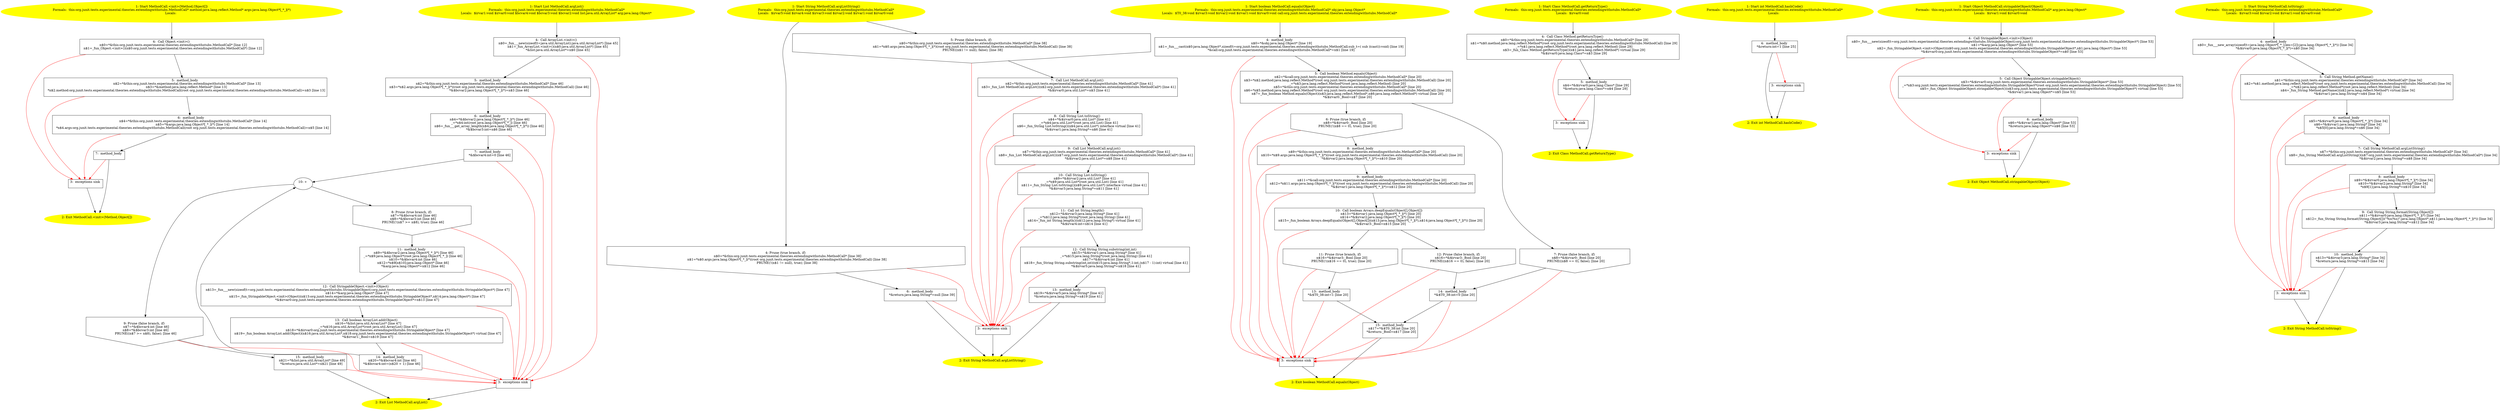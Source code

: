 /* @generated */
digraph cfg {
"org.junit.tests.experimental.theories.extendingwithstubs.MethodCall.<init>(java.lang.reflect.Method,.1503c65c2717744675a358bb148d974d_1" [label="1: Start MethodCall.<init>(Method,Object[])\nFormals:  this:org.junit.tests.experimental.theories.extendingwithstubs.MethodCall* method:java.lang.reflect.Method* args:java.lang.Object*[_*_](*)\nLocals:  \n  " color=yellow style=filled]
	

	 "org.junit.tests.experimental.theories.extendingwithstubs.MethodCall.<init>(java.lang.reflect.Method,.1503c65c2717744675a358bb148d974d_1" -> "org.junit.tests.experimental.theories.extendingwithstubs.MethodCall.<init>(java.lang.reflect.Method,.1503c65c2717744675a358bb148d974d_4" ;
"org.junit.tests.experimental.theories.extendingwithstubs.MethodCall.<init>(java.lang.reflect.Method,.1503c65c2717744675a358bb148d974d_2" [label="2: Exit MethodCall.<init>(Method,Object[]) \n  " color=yellow style=filled]
	

"org.junit.tests.experimental.theories.extendingwithstubs.MethodCall.<init>(java.lang.reflect.Method,.1503c65c2717744675a358bb148d974d_3" [label="3:  exceptions sink \n  " shape="box"]
	

	 "org.junit.tests.experimental.theories.extendingwithstubs.MethodCall.<init>(java.lang.reflect.Method,.1503c65c2717744675a358bb148d974d_3" -> "org.junit.tests.experimental.theories.extendingwithstubs.MethodCall.<init>(java.lang.reflect.Method,.1503c65c2717744675a358bb148d974d_2" ;
"org.junit.tests.experimental.theories.extendingwithstubs.MethodCall.<init>(java.lang.reflect.Method,.1503c65c2717744675a358bb148d974d_4" [label="4:  Call Object.<init>() \n   n$0=*&this:org.junit.tests.experimental.theories.extendingwithstubs.MethodCall* [line 12]\n  n$1=_fun_Object.<init>()(n$0:org.junit.tests.experimental.theories.extendingwithstubs.MethodCall*) [line 12]\n " shape="box"]
	

	 "org.junit.tests.experimental.theories.extendingwithstubs.MethodCall.<init>(java.lang.reflect.Method,.1503c65c2717744675a358bb148d974d_4" -> "org.junit.tests.experimental.theories.extendingwithstubs.MethodCall.<init>(java.lang.reflect.Method,.1503c65c2717744675a358bb148d974d_5" ;
	 "org.junit.tests.experimental.theories.extendingwithstubs.MethodCall.<init>(java.lang.reflect.Method,.1503c65c2717744675a358bb148d974d_4" -> "org.junit.tests.experimental.theories.extendingwithstubs.MethodCall.<init>(java.lang.reflect.Method,.1503c65c2717744675a358bb148d974d_3" [color="red" ];
"org.junit.tests.experimental.theories.extendingwithstubs.MethodCall.<init>(java.lang.reflect.Method,.1503c65c2717744675a358bb148d974d_5" [label="5:  method_body \n   n$2=*&this:org.junit.tests.experimental.theories.extendingwithstubs.MethodCall* [line 13]\n  n$3=*&method:java.lang.reflect.Method* [line 13]\n  *n$2.method:org.junit.tests.experimental.theories.extendingwithstubs.MethodCall(root org.junit.tests.experimental.theories.extendingwithstubs.MethodCall)=n$3 [line 13]\n " shape="box"]
	

	 "org.junit.tests.experimental.theories.extendingwithstubs.MethodCall.<init>(java.lang.reflect.Method,.1503c65c2717744675a358bb148d974d_5" -> "org.junit.tests.experimental.theories.extendingwithstubs.MethodCall.<init>(java.lang.reflect.Method,.1503c65c2717744675a358bb148d974d_6" ;
	 "org.junit.tests.experimental.theories.extendingwithstubs.MethodCall.<init>(java.lang.reflect.Method,.1503c65c2717744675a358bb148d974d_5" -> "org.junit.tests.experimental.theories.extendingwithstubs.MethodCall.<init>(java.lang.reflect.Method,.1503c65c2717744675a358bb148d974d_3" [color="red" ];
"org.junit.tests.experimental.theories.extendingwithstubs.MethodCall.<init>(java.lang.reflect.Method,.1503c65c2717744675a358bb148d974d_6" [label="6:  method_body \n   n$4=*&this:org.junit.tests.experimental.theories.extendingwithstubs.MethodCall* [line 14]\n  n$5=*&args:java.lang.Object*[_*_](*) [line 14]\n  *n$4.args:org.junit.tests.experimental.theories.extendingwithstubs.MethodCall(root org.junit.tests.experimental.theories.extendingwithstubs.MethodCall)=n$5 [line 14]\n " shape="box"]
	

	 "org.junit.tests.experimental.theories.extendingwithstubs.MethodCall.<init>(java.lang.reflect.Method,.1503c65c2717744675a358bb148d974d_6" -> "org.junit.tests.experimental.theories.extendingwithstubs.MethodCall.<init>(java.lang.reflect.Method,.1503c65c2717744675a358bb148d974d_7" ;
	 "org.junit.tests.experimental.theories.extendingwithstubs.MethodCall.<init>(java.lang.reflect.Method,.1503c65c2717744675a358bb148d974d_6" -> "org.junit.tests.experimental.theories.extendingwithstubs.MethodCall.<init>(java.lang.reflect.Method,.1503c65c2717744675a358bb148d974d_3" [color="red" ];
"org.junit.tests.experimental.theories.extendingwithstubs.MethodCall.<init>(java.lang.reflect.Method,.1503c65c2717744675a358bb148d974d_7" [label="7:  method_body \n  " shape="box"]
	

	 "org.junit.tests.experimental.theories.extendingwithstubs.MethodCall.<init>(java.lang.reflect.Method,.1503c65c2717744675a358bb148d974d_7" -> "org.junit.tests.experimental.theories.extendingwithstubs.MethodCall.<init>(java.lang.reflect.Method,.1503c65c2717744675a358bb148d974d_2" ;
	 "org.junit.tests.experimental.theories.extendingwithstubs.MethodCall.<init>(java.lang.reflect.Method,.1503c65c2717744675a358bb148d974d_7" -> "org.junit.tests.experimental.theories.extendingwithstubs.MethodCall.<init>(java.lang.reflect.Method,.1503c65c2717744675a358bb148d974d_3" [color="red" ];
"org.junit.tests.experimental.theories.extendingwithstubs.MethodCall.argList():java.util.List.7556eedf3f419938c607eb20c3691b15_1" [label="1: Start List MethodCall.argList()\nFormals:  this:org.junit.tests.experimental.theories.extendingwithstubs.MethodCall*\nLocals:  $irvar1:void $irvar0:void $bcvar4:void $bcvar3:void $bcvar2:void list:java.util.ArrayList* arg:java.lang.Object* \n  " color=yellow style=filled]
	

	 "org.junit.tests.experimental.theories.extendingwithstubs.MethodCall.argList():java.util.List.7556eedf3f419938c607eb20c3691b15_1" -> "org.junit.tests.experimental.theories.extendingwithstubs.MethodCall.argList():java.util.List.7556eedf3f419938c607eb20c3691b15_4" ;
"org.junit.tests.experimental.theories.extendingwithstubs.MethodCall.argList():java.util.List.7556eedf3f419938c607eb20c3691b15_2" [label="2: Exit List MethodCall.argList() \n  " color=yellow style=filled]
	

"org.junit.tests.experimental.theories.extendingwithstubs.MethodCall.argList():java.util.List.7556eedf3f419938c607eb20c3691b15_3" [label="3:  exceptions sink \n  " shape="box"]
	

	 "org.junit.tests.experimental.theories.extendingwithstubs.MethodCall.argList():java.util.List.7556eedf3f419938c607eb20c3691b15_3" -> "org.junit.tests.experimental.theories.extendingwithstubs.MethodCall.argList():java.util.List.7556eedf3f419938c607eb20c3691b15_2" ;
"org.junit.tests.experimental.theories.extendingwithstubs.MethodCall.argList():java.util.List.7556eedf3f419938c607eb20c3691b15_4" [label="4:  Call ArrayList.<init>() \n   n$0=_fun___new(sizeof(t=java.util.ArrayList):java.util.ArrayList*) [line 45]\n  n$1=_fun_ArrayList.<init>()(n$0:java.util.ArrayList*) [line 45]\n  *&list:java.util.ArrayList*=n$0 [line 45]\n " shape="box"]
	

	 "org.junit.tests.experimental.theories.extendingwithstubs.MethodCall.argList():java.util.List.7556eedf3f419938c607eb20c3691b15_4" -> "org.junit.tests.experimental.theories.extendingwithstubs.MethodCall.argList():java.util.List.7556eedf3f419938c607eb20c3691b15_5" ;
	 "org.junit.tests.experimental.theories.extendingwithstubs.MethodCall.argList():java.util.List.7556eedf3f419938c607eb20c3691b15_4" -> "org.junit.tests.experimental.theories.extendingwithstubs.MethodCall.argList():java.util.List.7556eedf3f419938c607eb20c3691b15_3" [color="red" ];
"org.junit.tests.experimental.theories.extendingwithstubs.MethodCall.argList():java.util.List.7556eedf3f419938c607eb20c3691b15_5" [label="5:  method_body \n   n$2=*&this:org.junit.tests.experimental.theories.extendingwithstubs.MethodCall* [line 46]\n  n$3=*n$2.args:java.lang.Object*[_*_](*)(root org.junit.tests.experimental.theories.extendingwithstubs.MethodCall) [line 46]\n  *&$bcvar2:java.lang.Object*[_*_](*)=n$3 [line 46]\n " shape="box"]
	

	 "org.junit.tests.experimental.theories.extendingwithstubs.MethodCall.argList():java.util.List.7556eedf3f419938c607eb20c3691b15_5" -> "org.junit.tests.experimental.theories.extendingwithstubs.MethodCall.argList():java.util.List.7556eedf3f419938c607eb20c3691b15_6" ;
	 "org.junit.tests.experimental.theories.extendingwithstubs.MethodCall.argList():java.util.List.7556eedf3f419938c607eb20c3691b15_5" -> "org.junit.tests.experimental.theories.extendingwithstubs.MethodCall.argList():java.util.List.7556eedf3f419938c607eb20c3691b15_3" [color="red" ];
"org.junit.tests.experimental.theories.extendingwithstubs.MethodCall.argList():java.util.List.7556eedf3f419938c607eb20c3691b15_6" [label="6:  method_body \n   n$4=*&$bcvar2:java.lang.Object*[_*_](*) [line 46]\n  _=*n$4:int(root java.lang.Object*[_*_]) [line 46]\n  n$6=_fun___get_array_length(n$4:java.lang.Object*[_*_](*)) [line 46]\n  *&$bcvar3:int=n$6 [line 46]\n " shape="box"]
	

	 "org.junit.tests.experimental.theories.extendingwithstubs.MethodCall.argList():java.util.List.7556eedf3f419938c607eb20c3691b15_6" -> "org.junit.tests.experimental.theories.extendingwithstubs.MethodCall.argList():java.util.List.7556eedf3f419938c607eb20c3691b15_7" ;
	 "org.junit.tests.experimental.theories.extendingwithstubs.MethodCall.argList():java.util.List.7556eedf3f419938c607eb20c3691b15_6" -> "org.junit.tests.experimental.theories.extendingwithstubs.MethodCall.argList():java.util.List.7556eedf3f419938c607eb20c3691b15_3" [color="red" ];
"org.junit.tests.experimental.theories.extendingwithstubs.MethodCall.argList():java.util.List.7556eedf3f419938c607eb20c3691b15_7" [label="7:  method_body \n   *&$bcvar4:int=0 [line 46]\n " shape="box"]
	

	 "org.junit.tests.experimental.theories.extendingwithstubs.MethodCall.argList():java.util.List.7556eedf3f419938c607eb20c3691b15_7" -> "org.junit.tests.experimental.theories.extendingwithstubs.MethodCall.argList():java.util.List.7556eedf3f419938c607eb20c3691b15_10" ;
	 "org.junit.tests.experimental.theories.extendingwithstubs.MethodCall.argList():java.util.List.7556eedf3f419938c607eb20c3691b15_7" -> "org.junit.tests.experimental.theories.extendingwithstubs.MethodCall.argList():java.util.List.7556eedf3f419938c607eb20c3691b15_3" [color="red" ];
"org.junit.tests.experimental.theories.extendingwithstubs.MethodCall.argList():java.util.List.7556eedf3f419938c607eb20c3691b15_8" [label="8: Prune (true branch, if) \n   n$7=*&$bcvar4:int [line 46]\n  n$8=*&$bcvar3:int [line 46]\n  PRUNE(!(n$7 >= n$8), true); [line 46]\n " shape="invhouse"]
	

	 "org.junit.tests.experimental.theories.extendingwithstubs.MethodCall.argList():java.util.List.7556eedf3f419938c607eb20c3691b15_8" -> "org.junit.tests.experimental.theories.extendingwithstubs.MethodCall.argList():java.util.List.7556eedf3f419938c607eb20c3691b15_11" ;
	 "org.junit.tests.experimental.theories.extendingwithstubs.MethodCall.argList():java.util.List.7556eedf3f419938c607eb20c3691b15_8" -> "org.junit.tests.experimental.theories.extendingwithstubs.MethodCall.argList():java.util.List.7556eedf3f419938c607eb20c3691b15_3" [color="red" ];
"org.junit.tests.experimental.theories.extendingwithstubs.MethodCall.argList():java.util.List.7556eedf3f419938c607eb20c3691b15_9" [label="9: Prune (false branch, if) \n   n$7=*&$bcvar4:int [line 46]\n  n$8=*&$bcvar3:int [line 46]\n  PRUNE((n$7 >= n$8), false); [line 46]\n " shape="invhouse"]
	

	 "org.junit.tests.experimental.theories.extendingwithstubs.MethodCall.argList():java.util.List.7556eedf3f419938c607eb20c3691b15_9" -> "org.junit.tests.experimental.theories.extendingwithstubs.MethodCall.argList():java.util.List.7556eedf3f419938c607eb20c3691b15_15" ;
	 "org.junit.tests.experimental.theories.extendingwithstubs.MethodCall.argList():java.util.List.7556eedf3f419938c607eb20c3691b15_9" -> "org.junit.tests.experimental.theories.extendingwithstubs.MethodCall.argList():java.util.List.7556eedf3f419938c607eb20c3691b15_3" [color="red" ];
"org.junit.tests.experimental.theories.extendingwithstubs.MethodCall.argList():java.util.List.7556eedf3f419938c607eb20c3691b15_10" [label="10: + \n  " ]
	

	 "org.junit.tests.experimental.theories.extendingwithstubs.MethodCall.argList():java.util.List.7556eedf3f419938c607eb20c3691b15_10" -> "org.junit.tests.experimental.theories.extendingwithstubs.MethodCall.argList():java.util.List.7556eedf3f419938c607eb20c3691b15_8" ;
	 "org.junit.tests.experimental.theories.extendingwithstubs.MethodCall.argList():java.util.List.7556eedf3f419938c607eb20c3691b15_10" -> "org.junit.tests.experimental.theories.extendingwithstubs.MethodCall.argList():java.util.List.7556eedf3f419938c607eb20c3691b15_9" ;
"org.junit.tests.experimental.theories.extendingwithstubs.MethodCall.argList():java.util.List.7556eedf3f419938c607eb20c3691b15_11" [label="11:  method_body \n   n$9=*&$bcvar2:java.lang.Object*[_*_](*) [line 46]\n  _=*n$9:java.lang.Object*(root java.lang.Object*[_*_]) [line 46]\n  n$10=*&$bcvar4:int [line 46]\n  n$12=*n$9[n$10]:java.lang.Object* [line 46]\n  *&arg:java.lang.Object*=n$12 [line 46]\n " shape="box"]
	

	 "org.junit.tests.experimental.theories.extendingwithstubs.MethodCall.argList():java.util.List.7556eedf3f419938c607eb20c3691b15_11" -> "org.junit.tests.experimental.theories.extendingwithstubs.MethodCall.argList():java.util.List.7556eedf3f419938c607eb20c3691b15_12" ;
	 "org.junit.tests.experimental.theories.extendingwithstubs.MethodCall.argList():java.util.List.7556eedf3f419938c607eb20c3691b15_11" -> "org.junit.tests.experimental.theories.extendingwithstubs.MethodCall.argList():java.util.List.7556eedf3f419938c607eb20c3691b15_3" [color="red" ];
"org.junit.tests.experimental.theories.extendingwithstubs.MethodCall.argList():java.util.List.7556eedf3f419938c607eb20c3691b15_12" [label="12:  Call StringableObject.<init>(Object) \n   n$13=_fun___new(sizeof(t=org.junit.tests.experimental.theories.extendingwithstubs.StringableObject):org.junit.tests.experimental.theories.extendingwithstubs.StringableObject*) [line 47]\n  n$14=*&arg:java.lang.Object* [line 47]\n  n$15=_fun_StringableObject.<init>(Object)(n$13:org.junit.tests.experimental.theories.extendingwithstubs.StringableObject*,n$14:java.lang.Object*) [line 47]\n  *&$irvar0:org.junit.tests.experimental.theories.extendingwithstubs.StringableObject*=n$13 [line 47]\n " shape="box"]
	

	 "org.junit.tests.experimental.theories.extendingwithstubs.MethodCall.argList():java.util.List.7556eedf3f419938c607eb20c3691b15_12" -> "org.junit.tests.experimental.theories.extendingwithstubs.MethodCall.argList():java.util.List.7556eedf3f419938c607eb20c3691b15_13" ;
	 "org.junit.tests.experimental.theories.extendingwithstubs.MethodCall.argList():java.util.List.7556eedf3f419938c607eb20c3691b15_12" -> "org.junit.tests.experimental.theories.extendingwithstubs.MethodCall.argList():java.util.List.7556eedf3f419938c607eb20c3691b15_3" [color="red" ];
"org.junit.tests.experimental.theories.extendingwithstubs.MethodCall.argList():java.util.List.7556eedf3f419938c607eb20c3691b15_13" [label="13:  Call boolean ArrayList.add(Object) \n   n$16=*&list:java.util.ArrayList* [line 47]\n  _=*n$16:java.util.ArrayList*(root java.util.ArrayList) [line 47]\n  n$18=*&$irvar0:org.junit.tests.experimental.theories.extendingwithstubs.StringableObject* [line 47]\n  n$19=_fun_boolean ArrayList.add(Object)(n$16:java.util.ArrayList*,n$18:org.junit.tests.experimental.theories.extendingwithstubs.StringableObject*) virtual [line 47]\n  *&$irvar1:_Bool=n$19 [line 47]\n " shape="box"]
	

	 "org.junit.tests.experimental.theories.extendingwithstubs.MethodCall.argList():java.util.List.7556eedf3f419938c607eb20c3691b15_13" -> "org.junit.tests.experimental.theories.extendingwithstubs.MethodCall.argList():java.util.List.7556eedf3f419938c607eb20c3691b15_14" ;
	 "org.junit.tests.experimental.theories.extendingwithstubs.MethodCall.argList():java.util.List.7556eedf3f419938c607eb20c3691b15_13" -> "org.junit.tests.experimental.theories.extendingwithstubs.MethodCall.argList():java.util.List.7556eedf3f419938c607eb20c3691b15_3" [color="red" ];
"org.junit.tests.experimental.theories.extendingwithstubs.MethodCall.argList():java.util.List.7556eedf3f419938c607eb20c3691b15_14" [label="14:  method_body \n   n$20=*&$bcvar4:int [line 46]\n  *&$bcvar4:int=(n$20 + 1) [line 46]\n " shape="box"]
	

	 "org.junit.tests.experimental.theories.extendingwithstubs.MethodCall.argList():java.util.List.7556eedf3f419938c607eb20c3691b15_14" -> "org.junit.tests.experimental.theories.extendingwithstubs.MethodCall.argList():java.util.List.7556eedf3f419938c607eb20c3691b15_10" ;
	 "org.junit.tests.experimental.theories.extendingwithstubs.MethodCall.argList():java.util.List.7556eedf3f419938c607eb20c3691b15_14" -> "org.junit.tests.experimental.theories.extendingwithstubs.MethodCall.argList():java.util.List.7556eedf3f419938c607eb20c3691b15_3" [color="red" ];
"org.junit.tests.experimental.theories.extendingwithstubs.MethodCall.argList():java.util.List.7556eedf3f419938c607eb20c3691b15_15" [label="15:  method_body \n   n$21=*&list:java.util.ArrayList* [line 49]\n  *&return:java.util.List*=n$21 [line 49]\n " shape="box"]
	

	 "org.junit.tests.experimental.theories.extendingwithstubs.MethodCall.argList():java.util.List.7556eedf3f419938c607eb20c3691b15_15" -> "org.junit.tests.experimental.theories.extendingwithstubs.MethodCall.argList():java.util.List.7556eedf3f419938c607eb20c3691b15_2" ;
	 "org.junit.tests.experimental.theories.extendingwithstubs.MethodCall.argList():java.util.List.7556eedf3f419938c607eb20c3691b15_15" -> "org.junit.tests.experimental.theories.extendingwithstubs.MethodCall.argList():java.util.List.7556eedf3f419938c607eb20c3691b15_3" [color="red" ];
"org.junit.tests.experimental.theories.extendingwithstubs.MethodCall.argListString():java.lang.String.b6c3554cf36989be5232985a8a3f7a4e_1" [label="1: Start String MethodCall.argListString()\nFormals:  this:org.junit.tests.experimental.theories.extendingwithstubs.MethodCall*\nLocals:  $irvar5:void $irvar4:void $irvar3:void $irvar2:void $irvar1:void $irvar0:void \n  " color=yellow style=filled]
	

	 "org.junit.tests.experimental.theories.extendingwithstubs.MethodCall.argListString():java.lang.String.b6c3554cf36989be5232985a8a3f7a4e_1" -> "org.junit.tests.experimental.theories.extendingwithstubs.MethodCall.argListString():java.lang.String.b6c3554cf36989be5232985a8a3f7a4e_4" ;
	 "org.junit.tests.experimental.theories.extendingwithstubs.MethodCall.argListString():java.lang.String.b6c3554cf36989be5232985a8a3f7a4e_1" -> "org.junit.tests.experimental.theories.extendingwithstubs.MethodCall.argListString():java.lang.String.b6c3554cf36989be5232985a8a3f7a4e_5" ;
"org.junit.tests.experimental.theories.extendingwithstubs.MethodCall.argListString():java.lang.String.b6c3554cf36989be5232985a8a3f7a4e_2" [label="2: Exit String MethodCall.argListString() \n  " color=yellow style=filled]
	

"org.junit.tests.experimental.theories.extendingwithstubs.MethodCall.argListString():java.lang.String.b6c3554cf36989be5232985a8a3f7a4e_3" [label="3:  exceptions sink \n  " shape="box"]
	

	 "org.junit.tests.experimental.theories.extendingwithstubs.MethodCall.argListString():java.lang.String.b6c3554cf36989be5232985a8a3f7a4e_3" -> "org.junit.tests.experimental.theories.extendingwithstubs.MethodCall.argListString():java.lang.String.b6c3554cf36989be5232985a8a3f7a4e_2" ;
"org.junit.tests.experimental.theories.extendingwithstubs.MethodCall.argListString():java.lang.String.b6c3554cf36989be5232985a8a3f7a4e_4" [label="4: Prune (true branch, if) \n   n$0=*&this:org.junit.tests.experimental.theories.extendingwithstubs.MethodCall* [line 38]\n  n$1=*n$0.args:java.lang.Object*[_*_](*)(root org.junit.tests.experimental.theories.extendingwithstubs.MethodCall) [line 38]\n  PRUNE(!(n$1 != null), true); [line 38]\n " shape="invhouse"]
	

	 "org.junit.tests.experimental.theories.extendingwithstubs.MethodCall.argListString():java.lang.String.b6c3554cf36989be5232985a8a3f7a4e_4" -> "org.junit.tests.experimental.theories.extendingwithstubs.MethodCall.argListString():java.lang.String.b6c3554cf36989be5232985a8a3f7a4e_6" ;
	 "org.junit.tests.experimental.theories.extendingwithstubs.MethodCall.argListString():java.lang.String.b6c3554cf36989be5232985a8a3f7a4e_4" -> "org.junit.tests.experimental.theories.extendingwithstubs.MethodCall.argListString():java.lang.String.b6c3554cf36989be5232985a8a3f7a4e_3" [color="red" ];
"org.junit.tests.experimental.theories.extendingwithstubs.MethodCall.argListString():java.lang.String.b6c3554cf36989be5232985a8a3f7a4e_5" [label="5: Prune (false branch, if) \n   n$0=*&this:org.junit.tests.experimental.theories.extendingwithstubs.MethodCall* [line 38]\n  n$1=*n$0.args:java.lang.Object*[_*_](*)(root org.junit.tests.experimental.theories.extendingwithstubs.MethodCall) [line 38]\n  PRUNE((n$1 != null), false); [line 38]\n " shape="invhouse"]
	

	 "org.junit.tests.experimental.theories.extendingwithstubs.MethodCall.argListString():java.lang.String.b6c3554cf36989be5232985a8a3f7a4e_5" -> "org.junit.tests.experimental.theories.extendingwithstubs.MethodCall.argListString():java.lang.String.b6c3554cf36989be5232985a8a3f7a4e_7" ;
	 "org.junit.tests.experimental.theories.extendingwithstubs.MethodCall.argListString():java.lang.String.b6c3554cf36989be5232985a8a3f7a4e_5" -> "org.junit.tests.experimental.theories.extendingwithstubs.MethodCall.argListString():java.lang.String.b6c3554cf36989be5232985a8a3f7a4e_3" [color="red" ];
"org.junit.tests.experimental.theories.extendingwithstubs.MethodCall.argListString():java.lang.String.b6c3554cf36989be5232985a8a3f7a4e_6" [label="6:  method_body \n   *&return:java.lang.String*=null [line 39]\n " shape="box"]
	

	 "org.junit.tests.experimental.theories.extendingwithstubs.MethodCall.argListString():java.lang.String.b6c3554cf36989be5232985a8a3f7a4e_6" -> "org.junit.tests.experimental.theories.extendingwithstubs.MethodCall.argListString():java.lang.String.b6c3554cf36989be5232985a8a3f7a4e_2" ;
	 "org.junit.tests.experimental.theories.extendingwithstubs.MethodCall.argListString():java.lang.String.b6c3554cf36989be5232985a8a3f7a4e_6" -> "org.junit.tests.experimental.theories.extendingwithstubs.MethodCall.argListString():java.lang.String.b6c3554cf36989be5232985a8a3f7a4e_3" [color="red" ];
"org.junit.tests.experimental.theories.extendingwithstubs.MethodCall.argListString():java.lang.String.b6c3554cf36989be5232985a8a3f7a4e_7" [label="7:  Call List MethodCall.argList() \n   n$2=*&this:org.junit.tests.experimental.theories.extendingwithstubs.MethodCall* [line 41]\n  n$3=_fun_List MethodCall.argList()(n$2:org.junit.tests.experimental.theories.extendingwithstubs.MethodCall*) [line 41]\n  *&$irvar0:java.util.List*=n$3 [line 41]\n " shape="box"]
	

	 "org.junit.tests.experimental.theories.extendingwithstubs.MethodCall.argListString():java.lang.String.b6c3554cf36989be5232985a8a3f7a4e_7" -> "org.junit.tests.experimental.theories.extendingwithstubs.MethodCall.argListString():java.lang.String.b6c3554cf36989be5232985a8a3f7a4e_8" ;
	 "org.junit.tests.experimental.theories.extendingwithstubs.MethodCall.argListString():java.lang.String.b6c3554cf36989be5232985a8a3f7a4e_7" -> "org.junit.tests.experimental.theories.extendingwithstubs.MethodCall.argListString():java.lang.String.b6c3554cf36989be5232985a8a3f7a4e_3" [color="red" ];
"org.junit.tests.experimental.theories.extendingwithstubs.MethodCall.argListString():java.lang.String.b6c3554cf36989be5232985a8a3f7a4e_8" [label="8:  Call String List.toString() \n   n$4=*&$irvar0:java.util.List* [line 41]\n  _=*n$4:java.util.List*(root java.util.List) [line 41]\n  n$6=_fun_String List.toString()(n$4:java.util.List*) interface virtual [line 41]\n  *&$irvar1:java.lang.String*=n$6 [line 41]\n " shape="box"]
	

	 "org.junit.tests.experimental.theories.extendingwithstubs.MethodCall.argListString():java.lang.String.b6c3554cf36989be5232985a8a3f7a4e_8" -> "org.junit.tests.experimental.theories.extendingwithstubs.MethodCall.argListString():java.lang.String.b6c3554cf36989be5232985a8a3f7a4e_9" ;
	 "org.junit.tests.experimental.theories.extendingwithstubs.MethodCall.argListString():java.lang.String.b6c3554cf36989be5232985a8a3f7a4e_8" -> "org.junit.tests.experimental.theories.extendingwithstubs.MethodCall.argListString():java.lang.String.b6c3554cf36989be5232985a8a3f7a4e_3" [color="red" ];
"org.junit.tests.experimental.theories.extendingwithstubs.MethodCall.argListString():java.lang.String.b6c3554cf36989be5232985a8a3f7a4e_9" [label="9:  Call List MethodCall.argList() \n   n$7=*&this:org.junit.tests.experimental.theories.extendingwithstubs.MethodCall* [line 41]\n  n$8=_fun_List MethodCall.argList()(n$7:org.junit.tests.experimental.theories.extendingwithstubs.MethodCall*) [line 41]\n  *&$irvar2:java.util.List*=n$8 [line 41]\n " shape="box"]
	

	 "org.junit.tests.experimental.theories.extendingwithstubs.MethodCall.argListString():java.lang.String.b6c3554cf36989be5232985a8a3f7a4e_9" -> "org.junit.tests.experimental.theories.extendingwithstubs.MethodCall.argListString():java.lang.String.b6c3554cf36989be5232985a8a3f7a4e_10" ;
	 "org.junit.tests.experimental.theories.extendingwithstubs.MethodCall.argListString():java.lang.String.b6c3554cf36989be5232985a8a3f7a4e_9" -> "org.junit.tests.experimental.theories.extendingwithstubs.MethodCall.argListString():java.lang.String.b6c3554cf36989be5232985a8a3f7a4e_3" [color="red" ];
"org.junit.tests.experimental.theories.extendingwithstubs.MethodCall.argListString():java.lang.String.b6c3554cf36989be5232985a8a3f7a4e_10" [label="10:  Call String List.toString() \n   n$9=*&$irvar2:java.util.List* [line 41]\n  _=*n$9:java.util.List*(root java.util.List) [line 41]\n  n$11=_fun_String List.toString()(n$9:java.util.List*) interface virtual [line 41]\n  *&$irvar3:java.lang.String*=n$11 [line 41]\n " shape="box"]
	

	 "org.junit.tests.experimental.theories.extendingwithstubs.MethodCall.argListString():java.lang.String.b6c3554cf36989be5232985a8a3f7a4e_10" -> "org.junit.tests.experimental.theories.extendingwithstubs.MethodCall.argListString():java.lang.String.b6c3554cf36989be5232985a8a3f7a4e_11" ;
	 "org.junit.tests.experimental.theories.extendingwithstubs.MethodCall.argListString():java.lang.String.b6c3554cf36989be5232985a8a3f7a4e_10" -> "org.junit.tests.experimental.theories.extendingwithstubs.MethodCall.argListString():java.lang.String.b6c3554cf36989be5232985a8a3f7a4e_3" [color="red" ];
"org.junit.tests.experimental.theories.extendingwithstubs.MethodCall.argListString():java.lang.String.b6c3554cf36989be5232985a8a3f7a4e_11" [label="11:  Call int String.length() \n   n$12=*&$irvar3:java.lang.String* [line 41]\n  _=*n$12:java.lang.String*(root java.lang.String) [line 41]\n  n$14=_fun_int String.length()(n$12:java.lang.String*) virtual [line 41]\n  *&$irvar4:int=n$14 [line 41]\n " shape="box"]
	

	 "org.junit.tests.experimental.theories.extendingwithstubs.MethodCall.argListString():java.lang.String.b6c3554cf36989be5232985a8a3f7a4e_11" -> "org.junit.tests.experimental.theories.extendingwithstubs.MethodCall.argListString():java.lang.String.b6c3554cf36989be5232985a8a3f7a4e_12" ;
	 "org.junit.tests.experimental.theories.extendingwithstubs.MethodCall.argListString():java.lang.String.b6c3554cf36989be5232985a8a3f7a4e_11" -> "org.junit.tests.experimental.theories.extendingwithstubs.MethodCall.argListString():java.lang.String.b6c3554cf36989be5232985a8a3f7a4e_3" [color="red" ];
"org.junit.tests.experimental.theories.extendingwithstubs.MethodCall.argListString():java.lang.String.b6c3554cf36989be5232985a8a3f7a4e_12" [label="12:  Call String String.substring(int,int) \n   n$15=*&$irvar1:java.lang.String* [line 41]\n  _=*n$15:java.lang.String*(root java.lang.String) [line 41]\n  n$17=*&$irvar4:int [line 41]\n  n$18=_fun_String String.substring(int,int)(n$15:java.lang.String*,1:int,(n$17 - 1):int) virtual [line 41]\n  *&$irvar5:java.lang.String*=n$18 [line 41]\n " shape="box"]
	

	 "org.junit.tests.experimental.theories.extendingwithstubs.MethodCall.argListString():java.lang.String.b6c3554cf36989be5232985a8a3f7a4e_12" -> "org.junit.tests.experimental.theories.extendingwithstubs.MethodCall.argListString():java.lang.String.b6c3554cf36989be5232985a8a3f7a4e_13" ;
	 "org.junit.tests.experimental.theories.extendingwithstubs.MethodCall.argListString():java.lang.String.b6c3554cf36989be5232985a8a3f7a4e_12" -> "org.junit.tests.experimental.theories.extendingwithstubs.MethodCall.argListString():java.lang.String.b6c3554cf36989be5232985a8a3f7a4e_3" [color="red" ];
"org.junit.tests.experimental.theories.extendingwithstubs.MethodCall.argListString():java.lang.String.b6c3554cf36989be5232985a8a3f7a4e_13" [label="13:  method_body \n   n$19=*&$irvar5:java.lang.String* [line 41]\n  *&return:java.lang.String*=n$19 [line 41]\n " shape="box"]
	

	 "org.junit.tests.experimental.theories.extendingwithstubs.MethodCall.argListString():java.lang.String.b6c3554cf36989be5232985a8a3f7a4e_13" -> "org.junit.tests.experimental.theories.extendingwithstubs.MethodCall.argListString():java.lang.String.b6c3554cf36989be5232985a8a3f7a4e_2" ;
	 "org.junit.tests.experimental.theories.extendingwithstubs.MethodCall.argListString():java.lang.String.b6c3554cf36989be5232985a8a3f7a4e_13" -> "org.junit.tests.experimental.theories.extendingwithstubs.MethodCall.argListString():java.lang.String.b6c3554cf36989be5232985a8a3f7a4e_3" [color="red" ];
"org.junit.tests.experimental.theories.extendingwithstubs.MethodCall.equals(java.lang.Object):boolean.76000e0d64ebb67c5ae0dc47c3092b26_1" [label="1: Start boolean MethodCall.equals(Object)\nFormals:  this:org.junit.tests.experimental.theories.extendingwithstubs.MethodCall* obj:java.lang.Object*\nLocals:  $T0_38:void $irvar3:void $irvar2:void $irvar1:void $irvar0:void call:org.junit.tests.experimental.theories.extendingwithstubs.MethodCall* \n  " color=yellow style=filled]
	

	 "org.junit.tests.experimental.theories.extendingwithstubs.MethodCall.equals(java.lang.Object):boolean.76000e0d64ebb67c5ae0dc47c3092b26_1" -> "org.junit.tests.experimental.theories.extendingwithstubs.MethodCall.equals(java.lang.Object):boolean.76000e0d64ebb67c5ae0dc47c3092b26_4" ;
"org.junit.tests.experimental.theories.extendingwithstubs.MethodCall.equals(java.lang.Object):boolean.76000e0d64ebb67c5ae0dc47c3092b26_2" [label="2: Exit boolean MethodCall.equals(Object) \n  " color=yellow style=filled]
	

"org.junit.tests.experimental.theories.extendingwithstubs.MethodCall.equals(java.lang.Object):boolean.76000e0d64ebb67c5ae0dc47c3092b26_3" [label="3:  exceptions sink \n  " shape="box"]
	

	 "org.junit.tests.experimental.theories.extendingwithstubs.MethodCall.equals(java.lang.Object):boolean.76000e0d64ebb67c5ae0dc47c3092b26_3" -> "org.junit.tests.experimental.theories.extendingwithstubs.MethodCall.equals(java.lang.Object):boolean.76000e0d64ebb67c5ae0dc47c3092b26_2" ;
"org.junit.tests.experimental.theories.extendingwithstubs.MethodCall.equals(java.lang.Object):boolean.76000e0d64ebb67c5ae0dc47c3092b26_4" [label="4:  method_body \n   n$0=*&obj:java.lang.Object* [line 19]\n  n$1=_fun___cast(n$0:java.lang.Object*,sizeof(t=org.junit.tests.experimental.theories.extendingwithstubs.MethodCall;sub_t=( sub )(cast)):void) [line 19]\n  *&call:org.junit.tests.experimental.theories.extendingwithstubs.MethodCall*=n$1 [line 19]\n " shape="box"]
	

	 "org.junit.tests.experimental.theories.extendingwithstubs.MethodCall.equals(java.lang.Object):boolean.76000e0d64ebb67c5ae0dc47c3092b26_4" -> "org.junit.tests.experimental.theories.extendingwithstubs.MethodCall.equals(java.lang.Object):boolean.76000e0d64ebb67c5ae0dc47c3092b26_5" ;
	 "org.junit.tests.experimental.theories.extendingwithstubs.MethodCall.equals(java.lang.Object):boolean.76000e0d64ebb67c5ae0dc47c3092b26_4" -> "org.junit.tests.experimental.theories.extendingwithstubs.MethodCall.equals(java.lang.Object):boolean.76000e0d64ebb67c5ae0dc47c3092b26_3" [color="red" ];
"org.junit.tests.experimental.theories.extendingwithstubs.MethodCall.equals(java.lang.Object):boolean.76000e0d64ebb67c5ae0dc47c3092b26_5" [label="5:  Call boolean Method.equals(Object) \n   n$2=*&call:org.junit.tests.experimental.theories.extendingwithstubs.MethodCall* [line 20]\n  n$3=*n$2.method:java.lang.reflect.Method*(root org.junit.tests.experimental.theories.extendingwithstubs.MethodCall) [line 20]\n  _=*n$3:java.lang.reflect.Method*(root java.lang.reflect.Method) [line 20]\n  n$5=*&this:org.junit.tests.experimental.theories.extendingwithstubs.MethodCall* [line 20]\n  n$6=*n$5.method:java.lang.reflect.Method*(root org.junit.tests.experimental.theories.extendingwithstubs.MethodCall) [line 20]\n  n$7=_fun_boolean Method.equals(Object)(n$3:java.lang.reflect.Method*,n$6:java.lang.reflect.Method*) virtual [line 20]\n  *&$irvar0:_Bool=n$7 [line 20]\n " shape="box"]
	

	 "org.junit.tests.experimental.theories.extendingwithstubs.MethodCall.equals(java.lang.Object):boolean.76000e0d64ebb67c5ae0dc47c3092b26_5" -> "org.junit.tests.experimental.theories.extendingwithstubs.MethodCall.equals(java.lang.Object):boolean.76000e0d64ebb67c5ae0dc47c3092b26_6" ;
	 "org.junit.tests.experimental.theories.extendingwithstubs.MethodCall.equals(java.lang.Object):boolean.76000e0d64ebb67c5ae0dc47c3092b26_5" -> "org.junit.tests.experimental.theories.extendingwithstubs.MethodCall.equals(java.lang.Object):boolean.76000e0d64ebb67c5ae0dc47c3092b26_7" ;
	 "org.junit.tests.experimental.theories.extendingwithstubs.MethodCall.equals(java.lang.Object):boolean.76000e0d64ebb67c5ae0dc47c3092b26_5" -> "org.junit.tests.experimental.theories.extendingwithstubs.MethodCall.equals(java.lang.Object):boolean.76000e0d64ebb67c5ae0dc47c3092b26_3" [color="red" ];
"org.junit.tests.experimental.theories.extendingwithstubs.MethodCall.equals(java.lang.Object):boolean.76000e0d64ebb67c5ae0dc47c3092b26_6" [label="6: Prune (true branch, if) \n   n$8=*&$irvar0:_Bool [line 20]\n  PRUNE(!(n$8 == 0), true); [line 20]\n " shape="invhouse"]
	

	 "org.junit.tests.experimental.theories.extendingwithstubs.MethodCall.equals(java.lang.Object):boolean.76000e0d64ebb67c5ae0dc47c3092b26_6" -> "org.junit.tests.experimental.theories.extendingwithstubs.MethodCall.equals(java.lang.Object):boolean.76000e0d64ebb67c5ae0dc47c3092b26_8" ;
	 "org.junit.tests.experimental.theories.extendingwithstubs.MethodCall.equals(java.lang.Object):boolean.76000e0d64ebb67c5ae0dc47c3092b26_6" -> "org.junit.tests.experimental.theories.extendingwithstubs.MethodCall.equals(java.lang.Object):boolean.76000e0d64ebb67c5ae0dc47c3092b26_3" [color="red" ];
"org.junit.tests.experimental.theories.extendingwithstubs.MethodCall.equals(java.lang.Object):boolean.76000e0d64ebb67c5ae0dc47c3092b26_7" [label="7: Prune (false branch, if) \n   n$8=*&$irvar0:_Bool [line 20]\n  PRUNE((n$8 == 0), false); [line 20]\n " shape="invhouse"]
	

	 "org.junit.tests.experimental.theories.extendingwithstubs.MethodCall.equals(java.lang.Object):boolean.76000e0d64ebb67c5ae0dc47c3092b26_7" -> "org.junit.tests.experimental.theories.extendingwithstubs.MethodCall.equals(java.lang.Object):boolean.76000e0d64ebb67c5ae0dc47c3092b26_14" ;
	 "org.junit.tests.experimental.theories.extendingwithstubs.MethodCall.equals(java.lang.Object):boolean.76000e0d64ebb67c5ae0dc47c3092b26_7" -> "org.junit.tests.experimental.theories.extendingwithstubs.MethodCall.equals(java.lang.Object):boolean.76000e0d64ebb67c5ae0dc47c3092b26_3" [color="red" ];
"org.junit.tests.experimental.theories.extendingwithstubs.MethodCall.equals(java.lang.Object):boolean.76000e0d64ebb67c5ae0dc47c3092b26_8" [label="8:  method_body \n   n$9=*&this:org.junit.tests.experimental.theories.extendingwithstubs.MethodCall* [line 20]\n  n$10=*n$9.args:java.lang.Object*[_*_](*)(root org.junit.tests.experimental.theories.extendingwithstubs.MethodCall) [line 20]\n  *&$irvar2:java.lang.Object*[_*_](*)=n$10 [line 20]\n " shape="box"]
	

	 "org.junit.tests.experimental.theories.extendingwithstubs.MethodCall.equals(java.lang.Object):boolean.76000e0d64ebb67c5ae0dc47c3092b26_8" -> "org.junit.tests.experimental.theories.extendingwithstubs.MethodCall.equals(java.lang.Object):boolean.76000e0d64ebb67c5ae0dc47c3092b26_9" ;
	 "org.junit.tests.experimental.theories.extendingwithstubs.MethodCall.equals(java.lang.Object):boolean.76000e0d64ebb67c5ae0dc47c3092b26_8" -> "org.junit.tests.experimental.theories.extendingwithstubs.MethodCall.equals(java.lang.Object):boolean.76000e0d64ebb67c5ae0dc47c3092b26_3" [color="red" ];
"org.junit.tests.experimental.theories.extendingwithstubs.MethodCall.equals(java.lang.Object):boolean.76000e0d64ebb67c5ae0dc47c3092b26_9" [label="9:  method_body \n   n$11=*&call:org.junit.tests.experimental.theories.extendingwithstubs.MethodCall* [line 20]\n  n$12=*n$11.args:java.lang.Object*[_*_](*)(root org.junit.tests.experimental.theories.extendingwithstubs.MethodCall) [line 20]\n  *&$irvar1:java.lang.Object*[_*_](*)=n$12 [line 20]\n " shape="box"]
	

	 "org.junit.tests.experimental.theories.extendingwithstubs.MethodCall.equals(java.lang.Object):boolean.76000e0d64ebb67c5ae0dc47c3092b26_9" -> "org.junit.tests.experimental.theories.extendingwithstubs.MethodCall.equals(java.lang.Object):boolean.76000e0d64ebb67c5ae0dc47c3092b26_10" ;
	 "org.junit.tests.experimental.theories.extendingwithstubs.MethodCall.equals(java.lang.Object):boolean.76000e0d64ebb67c5ae0dc47c3092b26_9" -> "org.junit.tests.experimental.theories.extendingwithstubs.MethodCall.equals(java.lang.Object):boolean.76000e0d64ebb67c5ae0dc47c3092b26_3" [color="red" ];
"org.junit.tests.experimental.theories.extendingwithstubs.MethodCall.equals(java.lang.Object):boolean.76000e0d64ebb67c5ae0dc47c3092b26_10" [label="10:  Call boolean Arrays.deepEquals(Object[],Object[]) \n   n$13=*&$irvar1:java.lang.Object*[_*_](*) [line 20]\n  n$14=*&$irvar2:java.lang.Object*[_*_](*) [line 20]\n  n$15=_fun_boolean Arrays.deepEquals(Object[],Object[])(n$13:java.lang.Object*[_*_](*),n$14:java.lang.Object*[_*_](*)) [line 20]\n  *&$irvar3:_Bool=n$15 [line 20]\n " shape="box"]
	

	 "org.junit.tests.experimental.theories.extendingwithstubs.MethodCall.equals(java.lang.Object):boolean.76000e0d64ebb67c5ae0dc47c3092b26_10" -> "org.junit.tests.experimental.theories.extendingwithstubs.MethodCall.equals(java.lang.Object):boolean.76000e0d64ebb67c5ae0dc47c3092b26_11" ;
	 "org.junit.tests.experimental.theories.extendingwithstubs.MethodCall.equals(java.lang.Object):boolean.76000e0d64ebb67c5ae0dc47c3092b26_10" -> "org.junit.tests.experimental.theories.extendingwithstubs.MethodCall.equals(java.lang.Object):boolean.76000e0d64ebb67c5ae0dc47c3092b26_12" ;
	 "org.junit.tests.experimental.theories.extendingwithstubs.MethodCall.equals(java.lang.Object):boolean.76000e0d64ebb67c5ae0dc47c3092b26_10" -> "org.junit.tests.experimental.theories.extendingwithstubs.MethodCall.equals(java.lang.Object):boolean.76000e0d64ebb67c5ae0dc47c3092b26_3" [color="red" ];
"org.junit.tests.experimental.theories.extendingwithstubs.MethodCall.equals(java.lang.Object):boolean.76000e0d64ebb67c5ae0dc47c3092b26_11" [label="11: Prune (true branch, if) \n   n$16=*&$irvar3:_Bool [line 20]\n  PRUNE(!(n$16 == 0), true); [line 20]\n " shape="invhouse"]
	

	 "org.junit.tests.experimental.theories.extendingwithstubs.MethodCall.equals(java.lang.Object):boolean.76000e0d64ebb67c5ae0dc47c3092b26_11" -> "org.junit.tests.experimental.theories.extendingwithstubs.MethodCall.equals(java.lang.Object):boolean.76000e0d64ebb67c5ae0dc47c3092b26_13" ;
	 "org.junit.tests.experimental.theories.extendingwithstubs.MethodCall.equals(java.lang.Object):boolean.76000e0d64ebb67c5ae0dc47c3092b26_11" -> "org.junit.tests.experimental.theories.extendingwithstubs.MethodCall.equals(java.lang.Object):boolean.76000e0d64ebb67c5ae0dc47c3092b26_3" [color="red" ];
"org.junit.tests.experimental.theories.extendingwithstubs.MethodCall.equals(java.lang.Object):boolean.76000e0d64ebb67c5ae0dc47c3092b26_12" [label="12: Prune (false branch, if) \n   n$16=*&$irvar3:_Bool [line 20]\n  PRUNE((n$16 == 0), false); [line 20]\n " shape="invhouse"]
	

	 "org.junit.tests.experimental.theories.extendingwithstubs.MethodCall.equals(java.lang.Object):boolean.76000e0d64ebb67c5ae0dc47c3092b26_12" -> "org.junit.tests.experimental.theories.extendingwithstubs.MethodCall.equals(java.lang.Object):boolean.76000e0d64ebb67c5ae0dc47c3092b26_14" ;
	 "org.junit.tests.experimental.theories.extendingwithstubs.MethodCall.equals(java.lang.Object):boolean.76000e0d64ebb67c5ae0dc47c3092b26_12" -> "org.junit.tests.experimental.theories.extendingwithstubs.MethodCall.equals(java.lang.Object):boolean.76000e0d64ebb67c5ae0dc47c3092b26_3" [color="red" ];
"org.junit.tests.experimental.theories.extendingwithstubs.MethodCall.equals(java.lang.Object):boolean.76000e0d64ebb67c5ae0dc47c3092b26_13" [label="13:  method_body \n   *&$T0_38:int=1 [line 20]\n " shape="box"]
	

	 "org.junit.tests.experimental.theories.extendingwithstubs.MethodCall.equals(java.lang.Object):boolean.76000e0d64ebb67c5ae0dc47c3092b26_13" -> "org.junit.tests.experimental.theories.extendingwithstubs.MethodCall.equals(java.lang.Object):boolean.76000e0d64ebb67c5ae0dc47c3092b26_15" ;
	 "org.junit.tests.experimental.theories.extendingwithstubs.MethodCall.equals(java.lang.Object):boolean.76000e0d64ebb67c5ae0dc47c3092b26_13" -> "org.junit.tests.experimental.theories.extendingwithstubs.MethodCall.equals(java.lang.Object):boolean.76000e0d64ebb67c5ae0dc47c3092b26_3" [color="red" ];
"org.junit.tests.experimental.theories.extendingwithstubs.MethodCall.equals(java.lang.Object):boolean.76000e0d64ebb67c5ae0dc47c3092b26_14" [label="14:  method_body \n   *&$T0_38:int=0 [line 20]\n " shape="box"]
	

	 "org.junit.tests.experimental.theories.extendingwithstubs.MethodCall.equals(java.lang.Object):boolean.76000e0d64ebb67c5ae0dc47c3092b26_14" -> "org.junit.tests.experimental.theories.extendingwithstubs.MethodCall.equals(java.lang.Object):boolean.76000e0d64ebb67c5ae0dc47c3092b26_15" ;
	 "org.junit.tests.experimental.theories.extendingwithstubs.MethodCall.equals(java.lang.Object):boolean.76000e0d64ebb67c5ae0dc47c3092b26_14" -> "org.junit.tests.experimental.theories.extendingwithstubs.MethodCall.equals(java.lang.Object):boolean.76000e0d64ebb67c5ae0dc47c3092b26_3" [color="red" ];
"org.junit.tests.experimental.theories.extendingwithstubs.MethodCall.equals(java.lang.Object):boolean.76000e0d64ebb67c5ae0dc47c3092b26_15" [label="15:  method_body \n   n$17=*&$T0_38:int [line 20]\n  *&return:_Bool=n$17 [line 20]\n " shape="box"]
	

	 "org.junit.tests.experimental.theories.extendingwithstubs.MethodCall.equals(java.lang.Object):boolean.76000e0d64ebb67c5ae0dc47c3092b26_15" -> "org.junit.tests.experimental.theories.extendingwithstubs.MethodCall.equals(java.lang.Object):boolean.76000e0d64ebb67c5ae0dc47c3092b26_2" ;
	 "org.junit.tests.experimental.theories.extendingwithstubs.MethodCall.equals(java.lang.Object):boolean.76000e0d64ebb67c5ae0dc47c3092b26_15" -> "org.junit.tests.experimental.theories.extendingwithstubs.MethodCall.equals(java.lang.Object):boolean.76000e0d64ebb67c5ae0dc47c3092b26_3" [color="red" ];
"org.junit.tests.experimental.theories.extendingwithstubs.MethodCall.getReturnType():java.lang.Class.5d171b3147e8318b8bf44c2bb561db79_1" [label="1: Start Class MethodCall.getReturnType()\nFormals:  this:org.junit.tests.experimental.theories.extendingwithstubs.MethodCall*\nLocals:  $irvar0:void \n  " color=yellow style=filled]
	

	 "org.junit.tests.experimental.theories.extendingwithstubs.MethodCall.getReturnType():java.lang.Class.5d171b3147e8318b8bf44c2bb561db79_1" -> "org.junit.tests.experimental.theories.extendingwithstubs.MethodCall.getReturnType():java.lang.Class.5d171b3147e8318b8bf44c2bb561db79_4" ;
"org.junit.tests.experimental.theories.extendingwithstubs.MethodCall.getReturnType():java.lang.Class.5d171b3147e8318b8bf44c2bb561db79_2" [label="2: Exit Class MethodCall.getReturnType() \n  " color=yellow style=filled]
	

"org.junit.tests.experimental.theories.extendingwithstubs.MethodCall.getReturnType():java.lang.Class.5d171b3147e8318b8bf44c2bb561db79_3" [label="3:  exceptions sink \n  " shape="box"]
	

	 "org.junit.tests.experimental.theories.extendingwithstubs.MethodCall.getReturnType():java.lang.Class.5d171b3147e8318b8bf44c2bb561db79_3" -> "org.junit.tests.experimental.theories.extendingwithstubs.MethodCall.getReturnType():java.lang.Class.5d171b3147e8318b8bf44c2bb561db79_2" ;
"org.junit.tests.experimental.theories.extendingwithstubs.MethodCall.getReturnType():java.lang.Class.5d171b3147e8318b8bf44c2bb561db79_4" [label="4:  Call Class Method.getReturnType() \n   n$0=*&this:org.junit.tests.experimental.theories.extendingwithstubs.MethodCall* [line 29]\n  n$1=*n$0.method:java.lang.reflect.Method*(root org.junit.tests.experimental.theories.extendingwithstubs.MethodCall) [line 29]\n  _=*n$1:java.lang.reflect.Method*(root java.lang.reflect.Method) [line 29]\n  n$3=_fun_Class Method.getReturnType()(n$1:java.lang.reflect.Method*) virtual [line 29]\n  *&$irvar0:java.lang.Class*=n$3 [line 29]\n " shape="box"]
	

	 "org.junit.tests.experimental.theories.extendingwithstubs.MethodCall.getReturnType():java.lang.Class.5d171b3147e8318b8bf44c2bb561db79_4" -> "org.junit.tests.experimental.theories.extendingwithstubs.MethodCall.getReturnType():java.lang.Class.5d171b3147e8318b8bf44c2bb561db79_5" ;
	 "org.junit.tests.experimental.theories.extendingwithstubs.MethodCall.getReturnType():java.lang.Class.5d171b3147e8318b8bf44c2bb561db79_4" -> "org.junit.tests.experimental.theories.extendingwithstubs.MethodCall.getReturnType():java.lang.Class.5d171b3147e8318b8bf44c2bb561db79_3" [color="red" ];
"org.junit.tests.experimental.theories.extendingwithstubs.MethodCall.getReturnType():java.lang.Class.5d171b3147e8318b8bf44c2bb561db79_5" [label="5:  method_body \n   n$4=*&$irvar0:java.lang.Class* [line 29]\n  *&return:java.lang.Class*=n$4 [line 29]\n " shape="box"]
	

	 "org.junit.tests.experimental.theories.extendingwithstubs.MethodCall.getReturnType():java.lang.Class.5d171b3147e8318b8bf44c2bb561db79_5" -> "org.junit.tests.experimental.theories.extendingwithstubs.MethodCall.getReturnType():java.lang.Class.5d171b3147e8318b8bf44c2bb561db79_2" ;
	 "org.junit.tests.experimental.theories.extendingwithstubs.MethodCall.getReturnType():java.lang.Class.5d171b3147e8318b8bf44c2bb561db79_5" -> "org.junit.tests.experimental.theories.extendingwithstubs.MethodCall.getReturnType():java.lang.Class.5d171b3147e8318b8bf44c2bb561db79_3" [color="red" ];
"org.junit.tests.experimental.theories.extendingwithstubs.MethodCall.hashCode():int.dfbd056d9732c0ecb0b19d1b453a200f_1" [label="1: Start int MethodCall.hashCode()\nFormals:  this:org.junit.tests.experimental.theories.extendingwithstubs.MethodCall*\nLocals:  \n  " color=yellow style=filled]
	

	 "org.junit.tests.experimental.theories.extendingwithstubs.MethodCall.hashCode():int.dfbd056d9732c0ecb0b19d1b453a200f_1" -> "org.junit.tests.experimental.theories.extendingwithstubs.MethodCall.hashCode():int.dfbd056d9732c0ecb0b19d1b453a200f_4" ;
"org.junit.tests.experimental.theories.extendingwithstubs.MethodCall.hashCode():int.dfbd056d9732c0ecb0b19d1b453a200f_2" [label="2: Exit int MethodCall.hashCode() \n  " color=yellow style=filled]
	

"org.junit.tests.experimental.theories.extendingwithstubs.MethodCall.hashCode():int.dfbd056d9732c0ecb0b19d1b453a200f_3" [label="3:  exceptions sink \n  " shape="box"]
	

	 "org.junit.tests.experimental.theories.extendingwithstubs.MethodCall.hashCode():int.dfbd056d9732c0ecb0b19d1b453a200f_3" -> "org.junit.tests.experimental.theories.extendingwithstubs.MethodCall.hashCode():int.dfbd056d9732c0ecb0b19d1b453a200f_2" ;
"org.junit.tests.experimental.theories.extendingwithstubs.MethodCall.hashCode():int.dfbd056d9732c0ecb0b19d1b453a200f_4" [label="4:  method_body \n   *&return:int=1 [line 25]\n " shape="box"]
	

	 "org.junit.tests.experimental.theories.extendingwithstubs.MethodCall.hashCode():int.dfbd056d9732c0ecb0b19d1b453a200f_4" -> "org.junit.tests.experimental.theories.extendingwithstubs.MethodCall.hashCode():int.dfbd056d9732c0ecb0b19d1b453a200f_2" ;
	 "org.junit.tests.experimental.theories.extendingwithstubs.MethodCall.hashCode():int.dfbd056d9732c0ecb0b19d1b453a200f_4" -> "org.junit.tests.experimental.theories.extendingwithstubs.MethodCall.hashCode():int.dfbd056d9732c0ecb0b19d1b453a200f_3" [color="red" ];
"org.junit.tests.experimental.theories.extendingwithstubs.MethodCall.stringableObject(java.lang.Objec.fa9fdd2fe8e65f7c189b4437b1ec7a8b_1" [label="1: Start Object MethodCall.stringableObject(Object)\nFormals:  this:org.junit.tests.experimental.theories.extendingwithstubs.MethodCall* arg:java.lang.Object*\nLocals:  $irvar1:void $irvar0:void \n  " color=yellow style=filled]
	

	 "org.junit.tests.experimental.theories.extendingwithstubs.MethodCall.stringableObject(java.lang.Objec.fa9fdd2fe8e65f7c189b4437b1ec7a8b_1" -> "org.junit.tests.experimental.theories.extendingwithstubs.MethodCall.stringableObject(java.lang.Objec.fa9fdd2fe8e65f7c189b4437b1ec7a8b_4" ;
"org.junit.tests.experimental.theories.extendingwithstubs.MethodCall.stringableObject(java.lang.Objec.fa9fdd2fe8e65f7c189b4437b1ec7a8b_2" [label="2: Exit Object MethodCall.stringableObject(Object) \n  " color=yellow style=filled]
	

"org.junit.tests.experimental.theories.extendingwithstubs.MethodCall.stringableObject(java.lang.Objec.fa9fdd2fe8e65f7c189b4437b1ec7a8b_3" [label="3:  exceptions sink \n  " shape="box"]
	

	 "org.junit.tests.experimental.theories.extendingwithstubs.MethodCall.stringableObject(java.lang.Objec.fa9fdd2fe8e65f7c189b4437b1ec7a8b_3" -> "org.junit.tests.experimental.theories.extendingwithstubs.MethodCall.stringableObject(java.lang.Objec.fa9fdd2fe8e65f7c189b4437b1ec7a8b_2" ;
"org.junit.tests.experimental.theories.extendingwithstubs.MethodCall.stringableObject(java.lang.Objec.fa9fdd2fe8e65f7c189b4437b1ec7a8b_4" [label="4:  Call StringableObject.<init>(Object) \n   n$0=_fun___new(sizeof(t=org.junit.tests.experimental.theories.extendingwithstubs.StringableObject):org.junit.tests.experimental.theories.extendingwithstubs.StringableObject*) [line 53]\n  n$1=*&arg:java.lang.Object* [line 53]\n  n$2=_fun_StringableObject.<init>(Object)(n$0:org.junit.tests.experimental.theories.extendingwithstubs.StringableObject*,n$1:java.lang.Object*) [line 53]\n  *&$irvar0:org.junit.tests.experimental.theories.extendingwithstubs.StringableObject*=n$0 [line 53]\n " shape="box"]
	

	 "org.junit.tests.experimental.theories.extendingwithstubs.MethodCall.stringableObject(java.lang.Objec.fa9fdd2fe8e65f7c189b4437b1ec7a8b_4" -> "org.junit.tests.experimental.theories.extendingwithstubs.MethodCall.stringableObject(java.lang.Objec.fa9fdd2fe8e65f7c189b4437b1ec7a8b_5" ;
	 "org.junit.tests.experimental.theories.extendingwithstubs.MethodCall.stringableObject(java.lang.Objec.fa9fdd2fe8e65f7c189b4437b1ec7a8b_4" -> "org.junit.tests.experimental.theories.extendingwithstubs.MethodCall.stringableObject(java.lang.Objec.fa9fdd2fe8e65f7c189b4437b1ec7a8b_3" [color="red" ];
"org.junit.tests.experimental.theories.extendingwithstubs.MethodCall.stringableObject(java.lang.Objec.fa9fdd2fe8e65f7c189b4437b1ec7a8b_5" [label="5:  Call Object StringableObject.stringableObject() \n   n$3=*&$irvar0:org.junit.tests.experimental.theories.extendingwithstubs.StringableObject* [line 53]\n  _=*n$3:org.junit.tests.experimental.theories.extendingwithstubs.StringableObject*(root org.junit.tests.experimental.theories.extendingwithstubs.StringableObject) [line 53]\n  n$5=_fun_Object StringableObject.stringableObject()(n$3:org.junit.tests.experimental.theories.extendingwithstubs.StringableObject*) virtual [line 53]\n  *&$irvar1:java.lang.Object*=n$5 [line 53]\n " shape="box"]
	

	 "org.junit.tests.experimental.theories.extendingwithstubs.MethodCall.stringableObject(java.lang.Objec.fa9fdd2fe8e65f7c189b4437b1ec7a8b_5" -> "org.junit.tests.experimental.theories.extendingwithstubs.MethodCall.stringableObject(java.lang.Objec.fa9fdd2fe8e65f7c189b4437b1ec7a8b_6" ;
	 "org.junit.tests.experimental.theories.extendingwithstubs.MethodCall.stringableObject(java.lang.Objec.fa9fdd2fe8e65f7c189b4437b1ec7a8b_5" -> "org.junit.tests.experimental.theories.extendingwithstubs.MethodCall.stringableObject(java.lang.Objec.fa9fdd2fe8e65f7c189b4437b1ec7a8b_3" [color="red" ];
"org.junit.tests.experimental.theories.extendingwithstubs.MethodCall.stringableObject(java.lang.Objec.fa9fdd2fe8e65f7c189b4437b1ec7a8b_6" [label="6:  method_body \n   n$6=*&$irvar1:java.lang.Object* [line 53]\n  *&return:java.lang.Object*=n$6 [line 53]\n " shape="box"]
	

	 "org.junit.tests.experimental.theories.extendingwithstubs.MethodCall.stringableObject(java.lang.Objec.fa9fdd2fe8e65f7c189b4437b1ec7a8b_6" -> "org.junit.tests.experimental.theories.extendingwithstubs.MethodCall.stringableObject(java.lang.Objec.fa9fdd2fe8e65f7c189b4437b1ec7a8b_2" ;
	 "org.junit.tests.experimental.theories.extendingwithstubs.MethodCall.stringableObject(java.lang.Objec.fa9fdd2fe8e65f7c189b4437b1ec7a8b_6" -> "org.junit.tests.experimental.theories.extendingwithstubs.MethodCall.stringableObject(java.lang.Objec.fa9fdd2fe8e65f7c189b4437b1ec7a8b_3" [color="red" ];
"org.junit.tests.experimental.theories.extendingwithstubs.MethodCall.toString():java.lang.String.8690f8ccaa60f409de27b7b5b7addddd_1" [label="1: Start String MethodCall.toString()\nFormals:  this:org.junit.tests.experimental.theories.extendingwithstubs.MethodCall*\nLocals:  $irvar3:void $irvar2:void $irvar1:void $irvar0:void \n  " color=yellow style=filled]
	

	 "org.junit.tests.experimental.theories.extendingwithstubs.MethodCall.toString():java.lang.String.8690f8ccaa60f409de27b7b5b7addddd_1" -> "org.junit.tests.experimental.theories.extendingwithstubs.MethodCall.toString():java.lang.String.8690f8ccaa60f409de27b7b5b7addddd_4" ;
"org.junit.tests.experimental.theories.extendingwithstubs.MethodCall.toString():java.lang.String.8690f8ccaa60f409de27b7b5b7addddd_2" [label="2: Exit String MethodCall.toString() \n  " color=yellow style=filled]
	

"org.junit.tests.experimental.theories.extendingwithstubs.MethodCall.toString():java.lang.String.8690f8ccaa60f409de27b7b5b7addddd_3" [label="3:  exceptions sink \n  " shape="box"]
	

	 "org.junit.tests.experimental.theories.extendingwithstubs.MethodCall.toString():java.lang.String.8690f8ccaa60f409de27b7b5b7addddd_3" -> "org.junit.tests.experimental.theories.extendingwithstubs.MethodCall.toString():java.lang.String.8690f8ccaa60f409de27b7b5b7addddd_2" ;
"org.junit.tests.experimental.theories.extendingwithstubs.MethodCall.toString():java.lang.String.8690f8ccaa60f409de27b7b5b7addddd_4" [label="4:  method_body \n   n$0=_fun___new_array(sizeof(t=java.lang.Object*[_*_];len=[2]):java.lang.Object*[_*_](*)) [line 34]\n  *&$irvar0:java.lang.Object*[_*_](*)=n$0 [line 34]\n " shape="box"]
	

	 "org.junit.tests.experimental.theories.extendingwithstubs.MethodCall.toString():java.lang.String.8690f8ccaa60f409de27b7b5b7addddd_4" -> "org.junit.tests.experimental.theories.extendingwithstubs.MethodCall.toString():java.lang.String.8690f8ccaa60f409de27b7b5b7addddd_5" ;
	 "org.junit.tests.experimental.theories.extendingwithstubs.MethodCall.toString():java.lang.String.8690f8ccaa60f409de27b7b5b7addddd_4" -> "org.junit.tests.experimental.theories.extendingwithstubs.MethodCall.toString():java.lang.String.8690f8ccaa60f409de27b7b5b7addddd_3" [color="red" ];
"org.junit.tests.experimental.theories.extendingwithstubs.MethodCall.toString():java.lang.String.8690f8ccaa60f409de27b7b5b7addddd_5" [label="5:  Call String Method.getName() \n   n$1=*&this:org.junit.tests.experimental.theories.extendingwithstubs.MethodCall* [line 34]\n  n$2=*n$1.method:java.lang.reflect.Method*(root org.junit.tests.experimental.theories.extendingwithstubs.MethodCall) [line 34]\n  _=*n$2:java.lang.reflect.Method*(root java.lang.reflect.Method) [line 34]\n  n$4=_fun_String Method.getName()(n$2:java.lang.reflect.Method*) virtual [line 34]\n  *&$irvar1:java.lang.String*=n$4 [line 34]\n " shape="box"]
	

	 "org.junit.tests.experimental.theories.extendingwithstubs.MethodCall.toString():java.lang.String.8690f8ccaa60f409de27b7b5b7addddd_5" -> "org.junit.tests.experimental.theories.extendingwithstubs.MethodCall.toString():java.lang.String.8690f8ccaa60f409de27b7b5b7addddd_6" ;
	 "org.junit.tests.experimental.theories.extendingwithstubs.MethodCall.toString():java.lang.String.8690f8ccaa60f409de27b7b5b7addddd_5" -> "org.junit.tests.experimental.theories.extendingwithstubs.MethodCall.toString():java.lang.String.8690f8ccaa60f409de27b7b5b7addddd_3" [color="red" ];
"org.junit.tests.experimental.theories.extendingwithstubs.MethodCall.toString():java.lang.String.8690f8ccaa60f409de27b7b5b7addddd_6" [label="6:  method_body \n   n$5=*&$irvar0:java.lang.Object*[_*_](*) [line 34]\n  n$6=*&$irvar1:java.lang.String* [line 34]\n  *n$5[0]:java.lang.String*=n$6 [line 34]\n " shape="box"]
	

	 "org.junit.tests.experimental.theories.extendingwithstubs.MethodCall.toString():java.lang.String.8690f8ccaa60f409de27b7b5b7addddd_6" -> "org.junit.tests.experimental.theories.extendingwithstubs.MethodCall.toString():java.lang.String.8690f8ccaa60f409de27b7b5b7addddd_7" ;
	 "org.junit.tests.experimental.theories.extendingwithstubs.MethodCall.toString():java.lang.String.8690f8ccaa60f409de27b7b5b7addddd_6" -> "org.junit.tests.experimental.theories.extendingwithstubs.MethodCall.toString():java.lang.String.8690f8ccaa60f409de27b7b5b7addddd_3" [color="red" ];
"org.junit.tests.experimental.theories.extendingwithstubs.MethodCall.toString():java.lang.String.8690f8ccaa60f409de27b7b5b7addddd_7" [label="7:  Call String MethodCall.argListString() \n   n$7=*&this:org.junit.tests.experimental.theories.extendingwithstubs.MethodCall* [line 34]\n  n$8=_fun_String MethodCall.argListString()(n$7:org.junit.tests.experimental.theories.extendingwithstubs.MethodCall*) [line 34]\n  *&$irvar2:java.lang.String*=n$8 [line 34]\n " shape="box"]
	

	 "org.junit.tests.experimental.theories.extendingwithstubs.MethodCall.toString():java.lang.String.8690f8ccaa60f409de27b7b5b7addddd_7" -> "org.junit.tests.experimental.theories.extendingwithstubs.MethodCall.toString():java.lang.String.8690f8ccaa60f409de27b7b5b7addddd_8" ;
	 "org.junit.tests.experimental.theories.extendingwithstubs.MethodCall.toString():java.lang.String.8690f8ccaa60f409de27b7b5b7addddd_7" -> "org.junit.tests.experimental.theories.extendingwithstubs.MethodCall.toString():java.lang.String.8690f8ccaa60f409de27b7b5b7addddd_3" [color="red" ];
"org.junit.tests.experimental.theories.extendingwithstubs.MethodCall.toString():java.lang.String.8690f8ccaa60f409de27b7b5b7addddd_8" [label="8:  method_body \n   n$9=*&$irvar0:java.lang.Object*[_*_](*) [line 34]\n  n$10=*&$irvar2:java.lang.String* [line 34]\n  *n$9[1]:java.lang.String*=n$10 [line 34]\n " shape="box"]
	

	 "org.junit.tests.experimental.theories.extendingwithstubs.MethodCall.toString():java.lang.String.8690f8ccaa60f409de27b7b5b7addddd_8" -> "org.junit.tests.experimental.theories.extendingwithstubs.MethodCall.toString():java.lang.String.8690f8ccaa60f409de27b7b5b7addddd_9" ;
	 "org.junit.tests.experimental.theories.extendingwithstubs.MethodCall.toString():java.lang.String.8690f8ccaa60f409de27b7b5b7addddd_8" -> "org.junit.tests.experimental.theories.extendingwithstubs.MethodCall.toString():java.lang.String.8690f8ccaa60f409de27b7b5b7addddd_3" [color="red" ];
"org.junit.tests.experimental.theories.extendingwithstubs.MethodCall.toString():java.lang.String.8690f8ccaa60f409de27b7b5b7addddd_9" [label="9:  Call String String.format(String,Object[]) \n   n$11=*&$irvar0:java.lang.Object*[_*_](*) [line 34]\n  n$12=_fun_String String.format(String,Object[])(\"%s(%s)\":java.lang.Object*,n$11:java.lang.Object*[_*_](*)) [line 34]\n  *&$irvar3:java.lang.String*=n$12 [line 34]\n " shape="box"]
	

	 "org.junit.tests.experimental.theories.extendingwithstubs.MethodCall.toString():java.lang.String.8690f8ccaa60f409de27b7b5b7addddd_9" -> "org.junit.tests.experimental.theories.extendingwithstubs.MethodCall.toString():java.lang.String.8690f8ccaa60f409de27b7b5b7addddd_10" ;
	 "org.junit.tests.experimental.theories.extendingwithstubs.MethodCall.toString():java.lang.String.8690f8ccaa60f409de27b7b5b7addddd_9" -> "org.junit.tests.experimental.theories.extendingwithstubs.MethodCall.toString():java.lang.String.8690f8ccaa60f409de27b7b5b7addddd_3" [color="red" ];
"org.junit.tests.experimental.theories.extendingwithstubs.MethodCall.toString():java.lang.String.8690f8ccaa60f409de27b7b5b7addddd_10" [label="10:  method_body \n   n$13=*&$irvar3:java.lang.String* [line 34]\n  *&return:java.lang.String*=n$13 [line 34]\n " shape="box"]
	

	 "org.junit.tests.experimental.theories.extendingwithstubs.MethodCall.toString():java.lang.String.8690f8ccaa60f409de27b7b5b7addddd_10" -> "org.junit.tests.experimental.theories.extendingwithstubs.MethodCall.toString():java.lang.String.8690f8ccaa60f409de27b7b5b7addddd_2" ;
	 "org.junit.tests.experimental.theories.extendingwithstubs.MethodCall.toString():java.lang.String.8690f8ccaa60f409de27b7b5b7addddd_10" -> "org.junit.tests.experimental.theories.extendingwithstubs.MethodCall.toString():java.lang.String.8690f8ccaa60f409de27b7b5b7addddd_3" [color="red" ];
}

